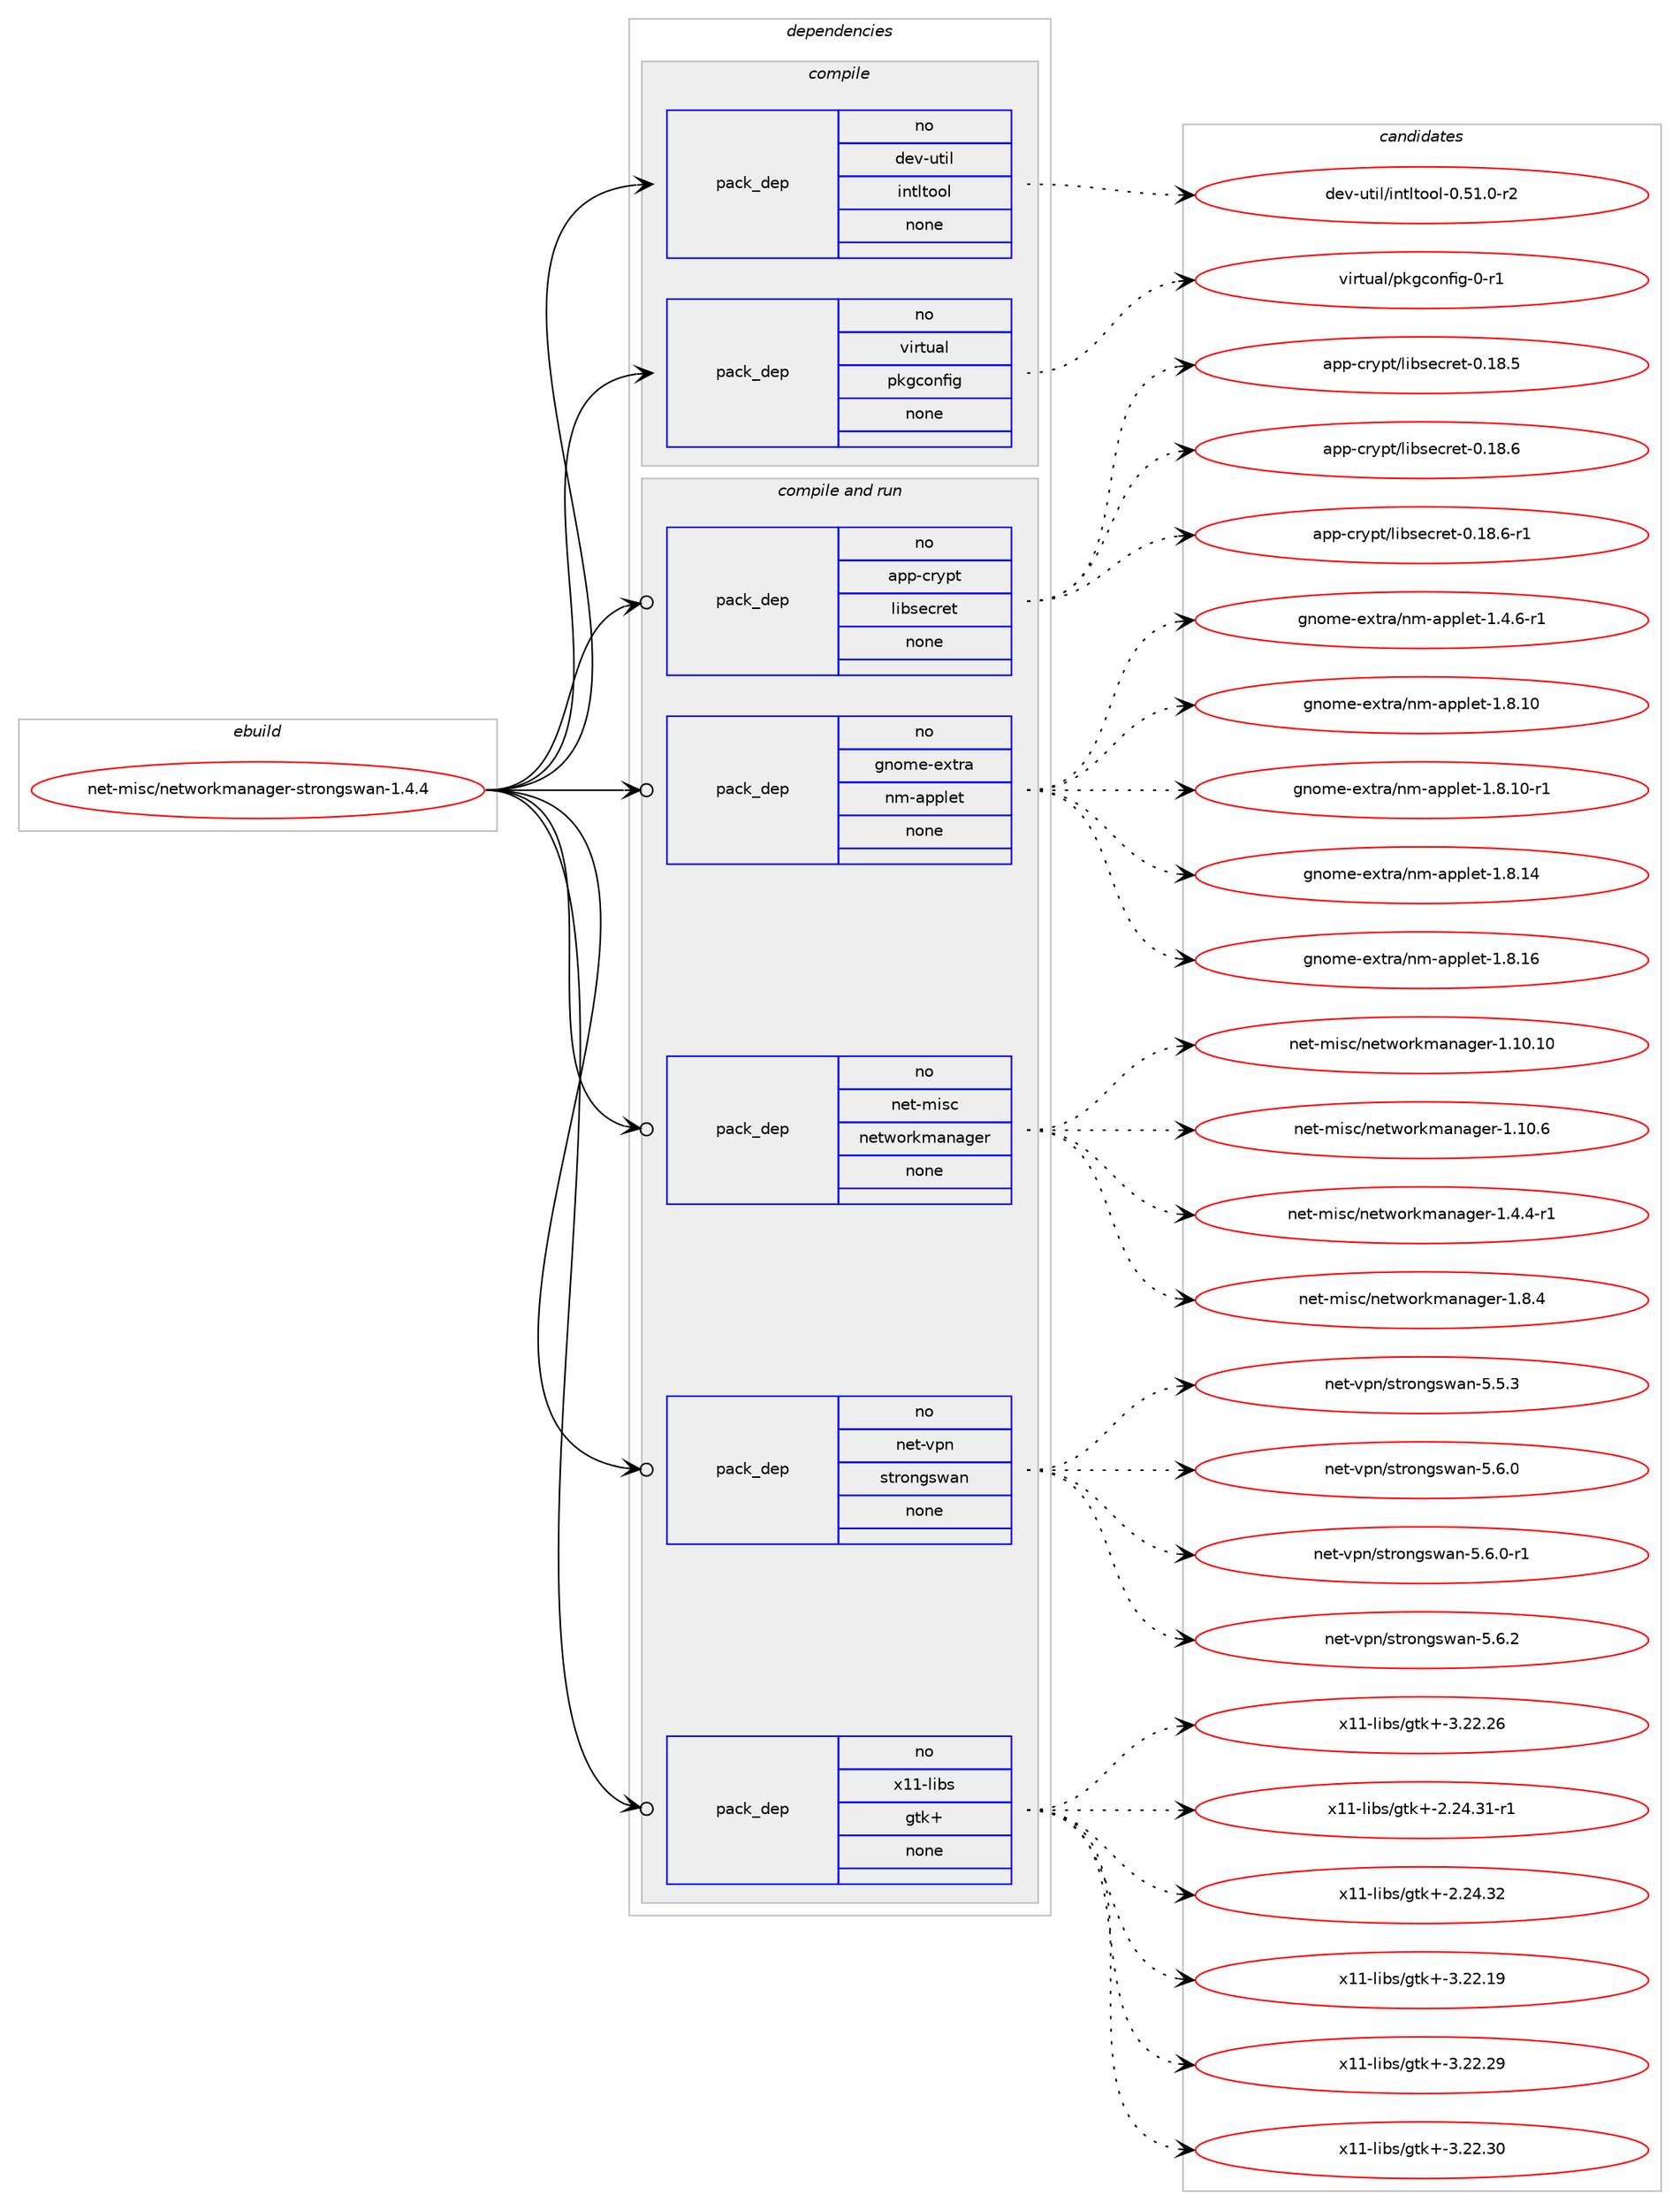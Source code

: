 digraph prolog {

# *************
# Graph options
# *************

newrank=true;
concentrate=true;
compound=true;
graph [rankdir=LR,fontname=Helvetica,fontsize=10,ranksep=1.5];#, ranksep=2.5, nodesep=0.2];
edge  [arrowhead=vee];
node  [fontname=Helvetica,fontsize=10];

# **********
# The ebuild
# **********

subgraph cluster_leftcol {
color=gray;
rank=same;
label=<<i>ebuild</i>>;
id [label="net-misc/networkmanager-strongswan-1.4.4", color=red, width=4, href="../net-misc/networkmanager-strongswan-1.4.4.svg"];
}

# ****************
# The dependencies
# ****************

subgraph cluster_midcol {
color=gray;
label=<<i>dependencies</i>>;
subgraph cluster_compile {
fillcolor="#eeeeee";
style=filled;
label=<<i>compile</i>>;
subgraph pack372 {
dependency495 [label=<<TABLE BORDER="0" CELLBORDER="1" CELLSPACING="0" CELLPADDING="4" WIDTH="220"><TR><TD ROWSPAN="6" CELLPADDING="30">pack_dep</TD></TR><TR><TD WIDTH="110">no</TD></TR><TR><TD>dev-util</TD></TR><TR><TD>intltool</TD></TR><TR><TD>none</TD></TR><TR><TD></TD></TR></TABLE>>, shape=none, color=blue];
}
id:e -> dependency495:w [weight=20,style="solid",arrowhead="vee"];
subgraph pack373 {
dependency496 [label=<<TABLE BORDER="0" CELLBORDER="1" CELLSPACING="0" CELLPADDING="4" WIDTH="220"><TR><TD ROWSPAN="6" CELLPADDING="30">pack_dep</TD></TR><TR><TD WIDTH="110">no</TD></TR><TR><TD>virtual</TD></TR><TR><TD>pkgconfig</TD></TR><TR><TD>none</TD></TR><TR><TD></TD></TR></TABLE>>, shape=none, color=blue];
}
id:e -> dependency496:w [weight=20,style="solid",arrowhead="vee"];
}
subgraph cluster_compileandrun {
fillcolor="#eeeeee";
style=filled;
label=<<i>compile and run</i>>;
subgraph pack374 {
dependency497 [label=<<TABLE BORDER="0" CELLBORDER="1" CELLSPACING="0" CELLPADDING="4" WIDTH="220"><TR><TD ROWSPAN="6" CELLPADDING="30">pack_dep</TD></TR><TR><TD WIDTH="110">no</TD></TR><TR><TD>app-crypt</TD></TR><TR><TD>libsecret</TD></TR><TR><TD>none</TD></TR><TR><TD></TD></TR></TABLE>>, shape=none, color=blue];
}
id:e -> dependency497:w [weight=20,style="solid",arrowhead="odotvee"];
subgraph pack375 {
dependency498 [label=<<TABLE BORDER="0" CELLBORDER="1" CELLSPACING="0" CELLPADDING="4" WIDTH="220"><TR><TD ROWSPAN="6" CELLPADDING="30">pack_dep</TD></TR><TR><TD WIDTH="110">no</TD></TR><TR><TD>gnome-extra</TD></TR><TR><TD>nm-applet</TD></TR><TR><TD>none</TD></TR><TR><TD></TD></TR></TABLE>>, shape=none, color=blue];
}
id:e -> dependency498:w [weight=20,style="solid",arrowhead="odotvee"];
subgraph pack376 {
dependency499 [label=<<TABLE BORDER="0" CELLBORDER="1" CELLSPACING="0" CELLPADDING="4" WIDTH="220"><TR><TD ROWSPAN="6" CELLPADDING="30">pack_dep</TD></TR><TR><TD WIDTH="110">no</TD></TR><TR><TD>net-misc</TD></TR><TR><TD>networkmanager</TD></TR><TR><TD>none</TD></TR><TR><TD></TD></TR></TABLE>>, shape=none, color=blue];
}
id:e -> dependency499:w [weight=20,style="solid",arrowhead="odotvee"];
subgraph pack377 {
dependency500 [label=<<TABLE BORDER="0" CELLBORDER="1" CELLSPACING="0" CELLPADDING="4" WIDTH="220"><TR><TD ROWSPAN="6" CELLPADDING="30">pack_dep</TD></TR><TR><TD WIDTH="110">no</TD></TR><TR><TD>net-vpn</TD></TR><TR><TD>strongswan</TD></TR><TR><TD>none</TD></TR><TR><TD></TD></TR></TABLE>>, shape=none, color=blue];
}
id:e -> dependency500:w [weight=20,style="solid",arrowhead="odotvee"];
subgraph pack378 {
dependency501 [label=<<TABLE BORDER="0" CELLBORDER="1" CELLSPACING="0" CELLPADDING="4" WIDTH="220"><TR><TD ROWSPAN="6" CELLPADDING="30">pack_dep</TD></TR><TR><TD WIDTH="110">no</TD></TR><TR><TD>x11-libs</TD></TR><TR><TD>gtk+</TD></TR><TR><TD>none</TD></TR><TR><TD></TD></TR></TABLE>>, shape=none, color=blue];
}
id:e -> dependency501:w [weight=20,style="solid",arrowhead="odotvee"];
}
subgraph cluster_run {
fillcolor="#eeeeee";
style=filled;
label=<<i>run</i>>;
}
}

# **************
# The candidates
# **************

subgraph cluster_choices {
rank=same;
color=gray;
label=<<i>candidates</i>>;

subgraph choice372 {
color=black;
nodesep=1;
choice1001011184511711610510847105110116108116111111108454846534946484511450 [label="dev-util/intltool-0.51.0-r2", color=red, width=4,href="../dev-util/intltool-0.51.0-r2.svg"];
dependency495:e -> choice1001011184511711610510847105110116108116111111108454846534946484511450:w [style=dotted,weight="100"];
}
subgraph choice373 {
color=black;
nodesep=1;
choice11810511411611797108471121071039911111010210510345484511449 [label="virtual/pkgconfig-0-r1", color=red, width=4,href="../virtual/pkgconfig-0-r1.svg"];
dependency496:e -> choice11810511411611797108471121071039911111010210510345484511449:w [style=dotted,weight="100"];
}
subgraph choice374 {
color=black;
nodesep=1;
choice97112112459911412111211647108105981151019911410111645484649564653 [label="app-crypt/libsecret-0.18.5", color=red, width=4,href="../app-crypt/libsecret-0.18.5.svg"];
choice97112112459911412111211647108105981151019911410111645484649564654 [label="app-crypt/libsecret-0.18.6", color=red, width=4,href="../app-crypt/libsecret-0.18.6.svg"];
choice971121124599114121112116471081059811510199114101116454846495646544511449 [label="app-crypt/libsecret-0.18.6-r1", color=red, width=4,href="../app-crypt/libsecret-0.18.6-r1.svg"];
dependency497:e -> choice97112112459911412111211647108105981151019911410111645484649564653:w [style=dotted,weight="100"];
dependency497:e -> choice97112112459911412111211647108105981151019911410111645484649564654:w [style=dotted,weight="100"];
dependency497:e -> choice971121124599114121112116471081059811510199114101116454846495646544511449:w [style=dotted,weight="100"];
}
subgraph choice375 {
color=black;
nodesep=1;
choice10311011110910145101120116114974711010945971121121081011164549465246544511449 [label="gnome-extra/nm-applet-1.4.6-r1", color=red, width=4,href="../gnome-extra/nm-applet-1.4.6-r1.svg"];
choice103110111109101451011201161149747110109459711211210810111645494656464948 [label="gnome-extra/nm-applet-1.8.10", color=red, width=4,href="../gnome-extra/nm-applet-1.8.10.svg"];
choice1031101111091014510112011611497471101094597112112108101116454946564649484511449 [label="gnome-extra/nm-applet-1.8.10-r1", color=red, width=4,href="../gnome-extra/nm-applet-1.8.10-r1.svg"];
choice103110111109101451011201161149747110109459711211210810111645494656464952 [label="gnome-extra/nm-applet-1.8.14", color=red, width=4,href="../gnome-extra/nm-applet-1.8.14.svg"];
choice103110111109101451011201161149747110109459711211210810111645494656464954 [label="gnome-extra/nm-applet-1.8.16", color=red, width=4,href="../gnome-extra/nm-applet-1.8.16.svg"];
dependency498:e -> choice10311011110910145101120116114974711010945971121121081011164549465246544511449:w [style=dotted,weight="100"];
dependency498:e -> choice103110111109101451011201161149747110109459711211210810111645494656464948:w [style=dotted,weight="100"];
dependency498:e -> choice1031101111091014510112011611497471101094597112112108101116454946564649484511449:w [style=dotted,weight="100"];
dependency498:e -> choice103110111109101451011201161149747110109459711211210810111645494656464952:w [style=dotted,weight="100"];
dependency498:e -> choice103110111109101451011201161149747110109459711211210810111645494656464954:w [style=dotted,weight="100"];
}
subgraph choice376 {
color=black;
nodesep=1;
choice11010111645109105115994711010111611911111410710997110971031011144549464948464948 [label="net-misc/networkmanager-1.10.10", color=red, width=4,href="../net-misc/networkmanager-1.10.10.svg"];
choice110101116451091051159947110101116119111114107109971109710310111445494649484654 [label="net-misc/networkmanager-1.10.6", color=red, width=4,href="../net-misc/networkmanager-1.10.6.svg"];
choice11010111645109105115994711010111611911111410710997110971031011144549465246524511449 [label="net-misc/networkmanager-1.4.4-r1", color=red, width=4,href="../net-misc/networkmanager-1.4.4-r1.svg"];
choice1101011164510910511599471101011161191111141071099711097103101114454946564652 [label="net-misc/networkmanager-1.8.4", color=red, width=4,href="../net-misc/networkmanager-1.8.4.svg"];
dependency499:e -> choice11010111645109105115994711010111611911111410710997110971031011144549464948464948:w [style=dotted,weight="100"];
dependency499:e -> choice110101116451091051159947110101116119111114107109971109710310111445494649484654:w [style=dotted,weight="100"];
dependency499:e -> choice11010111645109105115994711010111611911111410710997110971031011144549465246524511449:w [style=dotted,weight="100"];
dependency499:e -> choice1101011164510910511599471101011161191111141071099711097103101114454946564652:w [style=dotted,weight="100"];
}
subgraph choice377 {
color=black;
nodesep=1;
choice110101116451181121104711511611411111010311511997110455346534651 [label="net-vpn/strongswan-5.5.3", color=red, width=4,href="../net-vpn/strongswan-5.5.3.svg"];
choice110101116451181121104711511611411111010311511997110455346544648 [label="net-vpn/strongswan-5.6.0", color=red, width=4,href="../net-vpn/strongswan-5.6.0.svg"];
choice1101011164511811211047115116114111110103115119971104553465446484511449 [label="net-vpn/strongswan-5.6.0-r1", color=red, width=4,href="../net-vpn/strongswan-5.6.0-r1.svg"];
choice110101116451181121104711511611411111010311511997110455346544650 [label="net-vpn/strongswan-5.6.2", color=red, width=4,href="../net-vpn/strongswan-5.6.2.svg"];
dependency500:e -> choice110101116451181121104711511611411111010311511997110455346534651:w [style=dotted,weight="100"];
dependency500:e -> choice110101116451181121104711511611411111010311511997110455346544648:w [style=dotted,weight="100"];
dependency500:e -> choice1101011164511811211047115116114111110103115119971104553465446484511449:w [style=dotted,weight="100"];
dependency500:e -> choice110101116451181121104711511611411111010311511997110455346544650:w [style=dotted,weight="100"];
}
subgraph choice378 {
color=black;
nodesep=1;
choice1204949451081059811547103116107434551465050465054 [label="x11-libs/gtk+-3.22.26", color=red, width=4,href="../x11-libs/gtk+-3.22.26.svg"];
choice12049494510810598115471031161074345504650524651494511449 [label="x11-libs/gtk+-2.24.31-r1", color=red, width=4,href="../x11-libs/gtk+-2.24.31-r1.svg"];
choice1204949451081059811547103116107434550465052465150 [label="x11-libs/gtk+-2.24.32", color=red, width=4,href="../x11-libs/gtk+-2.24.32.svg"];
choice1204949451081059811547103116107434551465050464957 [label="x11-libs/gtk+-3.22.19", color=red, width=4,href="../x11-libs/gtk+-3.22.19.svg"];
choice1204949451081059811547103116107434551465050465057 [label="x11-libs/gtk+-3.22.29", color=red, width=4,href="../x11-libs/gtk+-3.22.29.svg"];
choice1204949451081059811547103116107434551465050465148 [label="x11-libs/gtk+-3.22.30", color=red, width=4,href="../x11-libs/gtk+-3.22.30.svg"];
dependency501:e -> choice1204949451081059811547103116107434551465050465054:w [style=dotted,weight="100"];
dependency501:e -> choice12049494510810598115471031161074345504650524651494511449:w [style=dotted,weight="100"];
dependency501:e -> choice1204949451081059811547103116107434550465052465150:w [style=dotted,weight="100"];
dependency501:e -> choice1204949451081059811547103116107434551465050464957:w [style=dotted,weight="100"];
dependency501:e -> choice1204949451081059811547103116107434551465050465057:w [style=dotted,weight="100"];
dependency501:e -> choice1204949451081059811547103116107434551465050465148:w [style=dotted,weight="100"];
}
}

}
